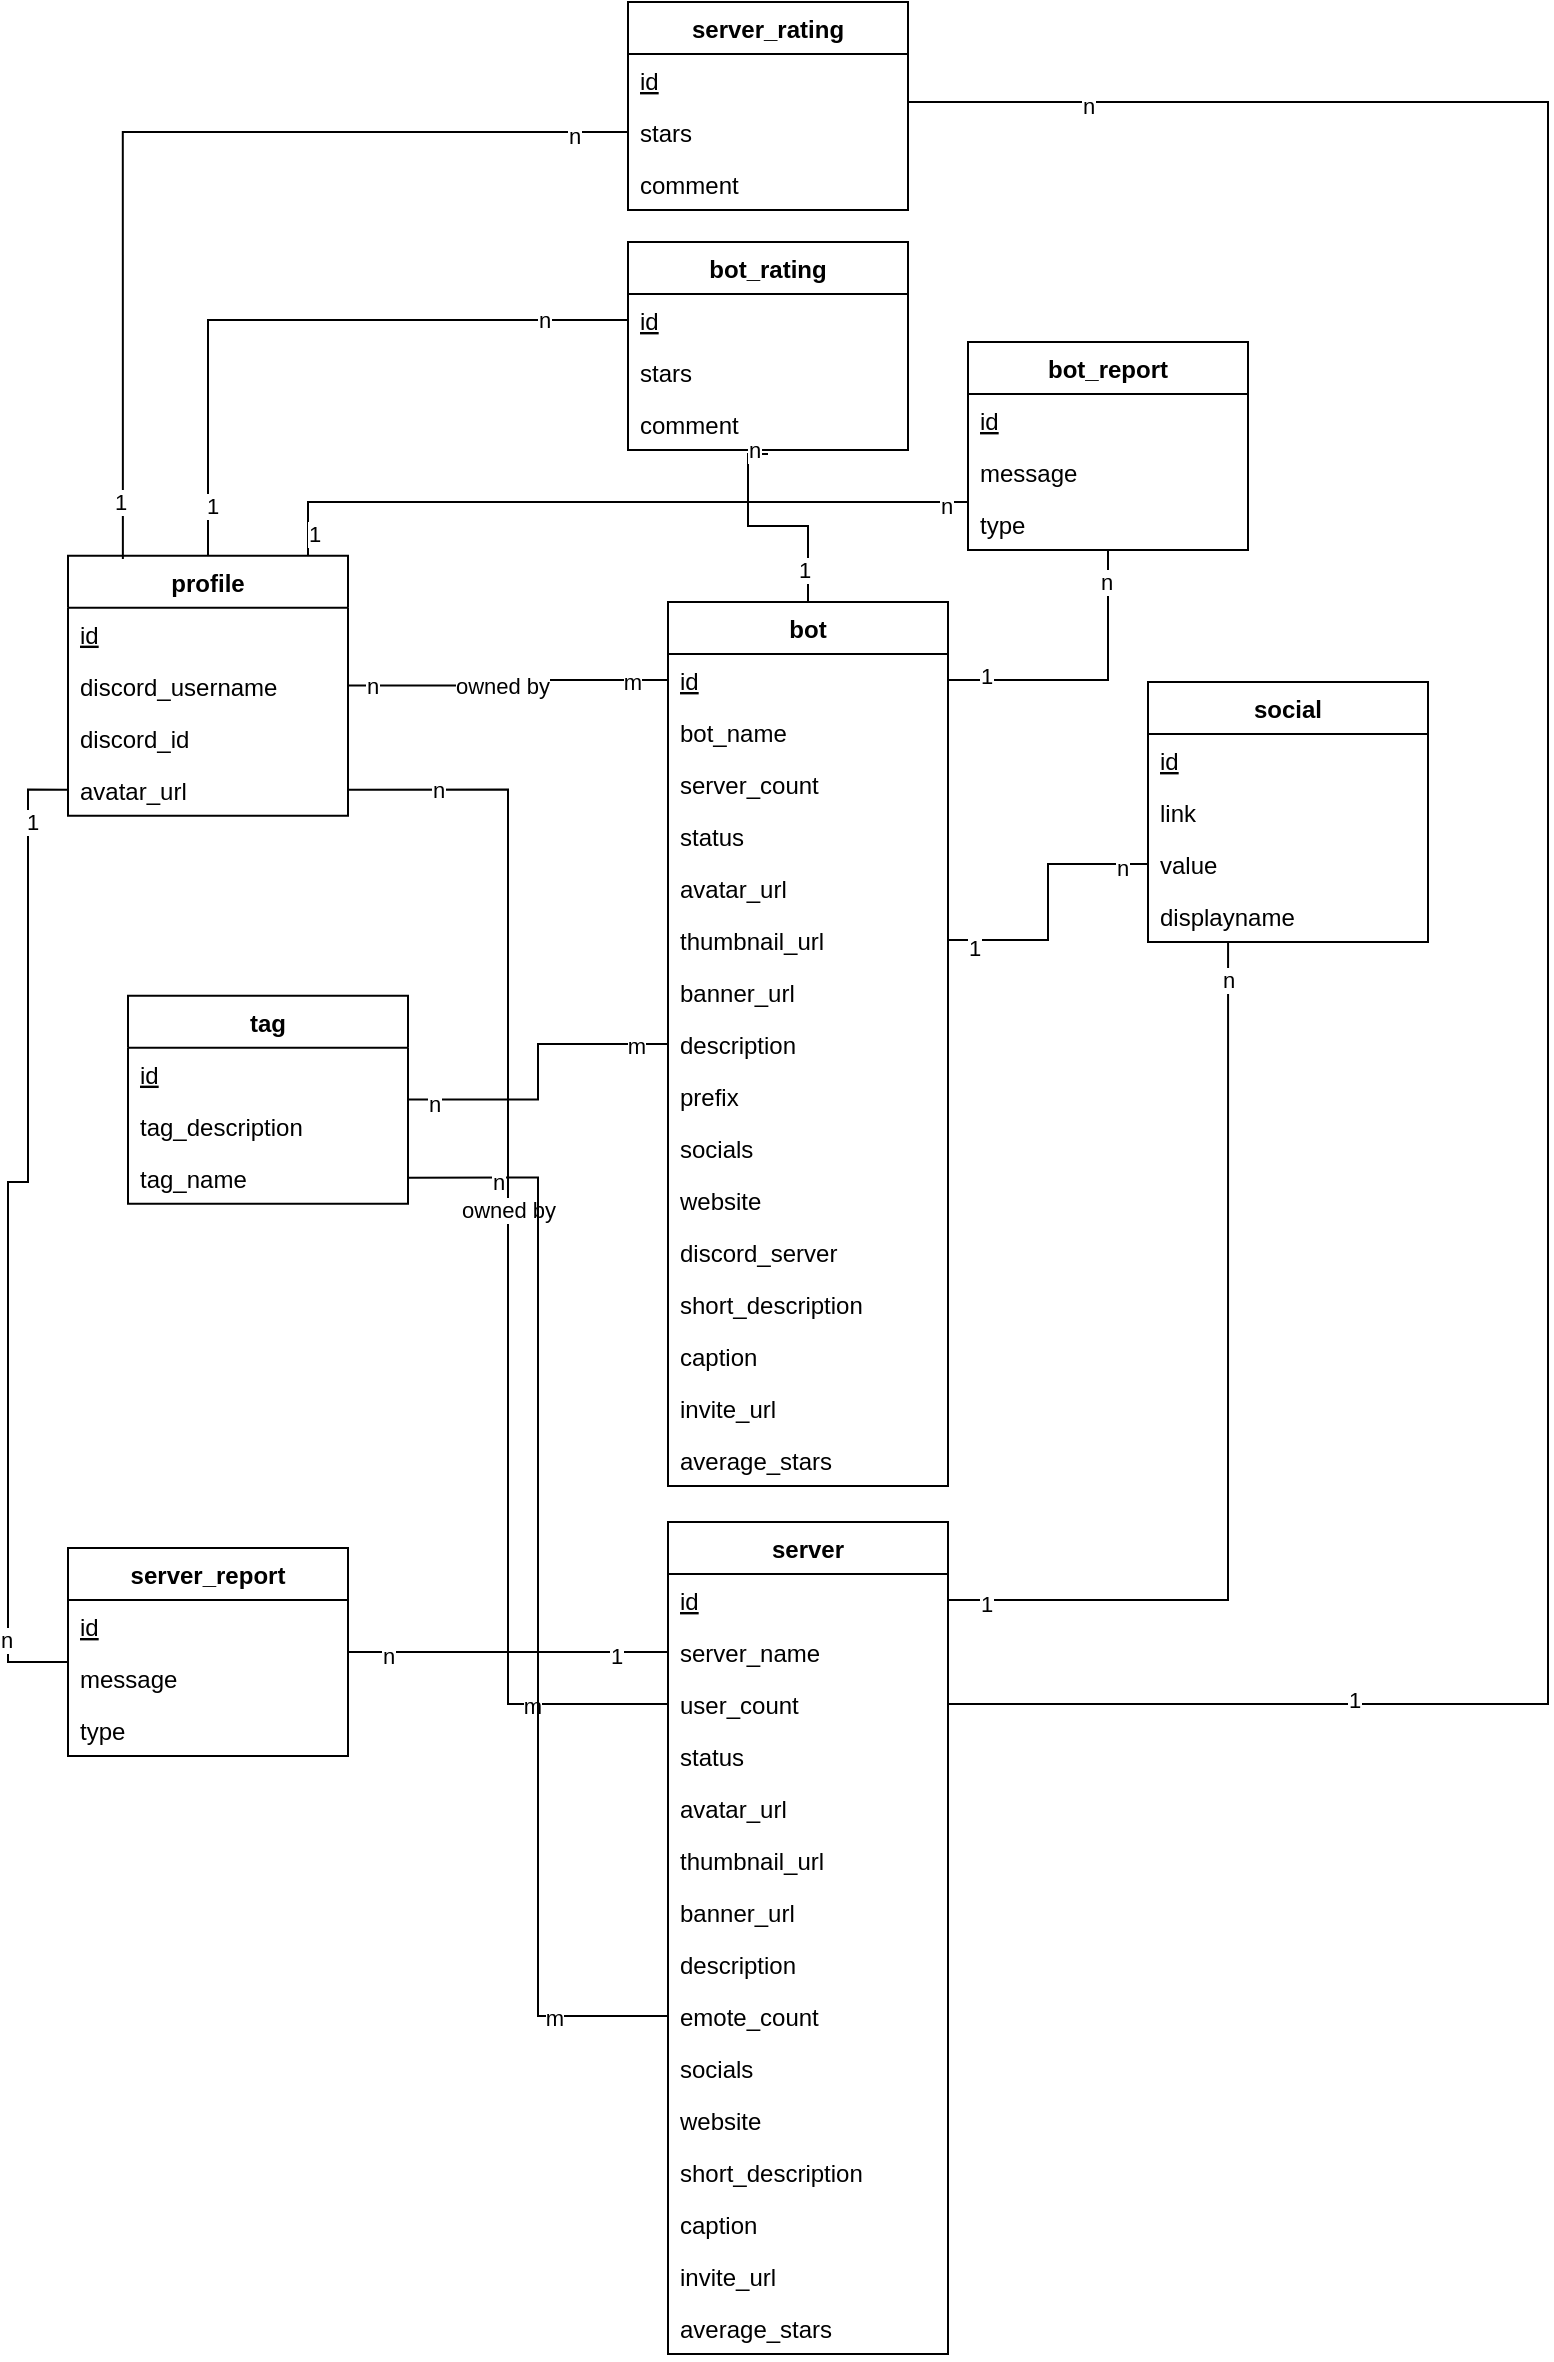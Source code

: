 <mxfile version="15.2.9" type="github">
  <diagram id="oJqH9KeON94rzS-JV_Ko" name="Page-1">
    <mxGraphModel dx="2012" dy="1804" grid="1" gridSize="10" guides="1" tooltips="1" connect="1" arrows="1" fold="1" page="1" pageScale="1" pageWidth="827" pageHeight="1169" math="0" shadow="0">
      <root>
        <mxCell id="0" />
        <mxCell id="1" parent="0" />
        <mxCell id="oSaAgq6Hwu3Bm1o5uhBx-1" value="bot" style="swimlane;fontStyle=1;childLayout=stackLayout;horizontal=1;startSize=26;fillColor=none;horizontalStack=0;resizeParent=1;resizeParentMax=0;resizeLast=0;collapsible=1;marginBottom=0;" parent="1" vertex="1">
          <mxGeometry x="320" y="120" width="140" height="442" as="geometry" />
        </mxCell>
        <mxCell id="oSaAgq6Hwu3Bm1o5uhBx-4" value="id" style="text;strokeColor=none;fillColor=none;align=left;verticalAlign=top;spacingLeft=4;spacingRight=4;overflow=hidden;rotatable=0;points=[[0,0.5],[1,0.5]];portConstraint=eastwest;fontStyle=4" parent="oSaAgq6Hwu3Bm1o5uhBx-1" vertex="1">
          <mxGeometry y="26" width="140" height="26" as="geometry" />
        </mxCell>
        <mxCell id="oSaAgq6Hwu3Bm1o5uhBx-2" value="bot_name" style="text;strokeColor=none;fillColor=none;align=left;verticalAlign=top;spacingLeft=4;spacingRight=4;overflow=hidden;rotatable=0;points=[[0,0.5],[1,0.5]];portConstraint=eastwest;" parent="oSaAgq6Hwu3Bm1o5uhBx-1" vertex="1">
          <mxGeometry y="52" width="140" height="26" as="geometry" />
        </mxCell>
        <mxCell id="oSaAgq6Hwu3Bm1o5uhBx-3" value="server_count" style="text;strokeColor=none;fillColor=none;align=left;verticalAlign=top;spacingLeft=4;spacingRight=4;overflow=hidden;rotatable=0;points=[[0,0.5],[1,0.5]];portConstraint=eastwest;" parent="oSaAgq6Hwu3Bm1o5uhBx-1" vertex="1">
          <mxGeometry y="78" width="140" height="26" as="geometry" />
        </mxCell>
        <mxCell id="oSaAgq6Hwu3Bm1o5uhBx-5" value="status" style="text;strokeColor=none;fillColor=none;align=left;verticalAlign=top;spacingLeft=4;spacingRight=4;overflow=hidden;rotatable=0;points=[[0,0.5],[1,0.5]];portConstraint=eastwest;" parent="oSaAgq6Hwu3Bm1o5uhBx-1" vertex="1">
          <mxGeometry y="104" width="140" height="26" as="geometry" />
        </mxCell>
        <mxCell id="oSaAgq6Hwu3Bm1o5uhBx-7" value="avatar_url" style="text;strokeColor=none;fillColor=none;align=left;verticalAlign=top;spacingLeft=4;spacingRight=4;overflow=hidden;rotatable=0;points=[[0,0.5],[1,0.5]];portConstraint=eastwest;" parent="oSaAgq6Hwu3Bm1o5uhBx-1" vertex="1">
          <mxGeometry y="130" width="140" height="26" as="geometry" />
        </mxCell>
        <mxCell id="oSaAgq6Hwu3Bm1o5uhBx-8" value="thumbnail_url" style="text;strokeColor=none;fillColor=none;align=left;verticalAlign=top;spacingLeft=4;spacingRight=4;overflow=hidden;rotatable=0;points=[[0,0.5],[1,0.5]];portConstraint=eastwest;" parent="oSaAgq6Hwu3Bm1o5uhBx-1" vertex="1">
          <mxGeometry y="156" width="140" height="26" as="geometry" />
        </mxCell>
        <mxCell id="oSaAgq6Hwu3Bm1o5uhBx-9" value="banner_url" style="text;strokeColor=none;fillColor=none;align=left;verticalAlign=top;spacingLeft=4;spacingRight=4;overflow=hidden;rotatable=0;points=[[0,0.5],[1,0.5]];portConstraint=eastwest;" parent="oSaAgq6Hwu3Bm1o5uhBx-1" vertex="1">
          <mxGeometry y="182" width="140" height="26" as="geometry" />
        </mxCell>
        <mxCell id="oSaAgq6Hwu3Bm1o5uhBx-10" value="description" style="text;strokeColor=none;fillColor=none;align=left;verticalAlign=top;spacingLeft=4;spacingRight=4;overflow=hidden;rotatable=0;points=[[0,0.5],[1,0.5]];portConstraint=eastwest;" parent="oSaAgq6Hwu3Bm1o5uhBx-1" vertex="1">
          <mxGeometry y="208" width="140" height="26" as="geometry" />
        </mxCell>
        <mxCell id="oSaAgq6Hwu3Bm1o5uhBx-11" value="prefix" style="text;strokeColor=none;fillColor=none;align=left;verticalAlign=top;spacingLeft=4;spacingRight=4;overflow=hidden;rotatable=0;points=[[0,0.5],[1,0.5]];portConstraint=eastwest;" parent="oSaAgq6Hwu3Bm1o5uhBx-1" vertex="1">
          <mxGeometry y="234" width="140" height="26" as="geometry" />
        </mxCell>
        <mxCell id="oSaAgq6Hwu3Bm1o5uhBx-13" value="socials" style="text;strokeColor=none;fillColor=none;align=left;verticalAlign=top;spacingLeft=4;spacingRight=4;overflow=hidden;rotatable=0;points=[[0,0.5],[1,0.5]];portConstraint=eastwest;" parent="oSaAgq6Hwu3Bm1o5uhBx-1" vertex="1">
          <mxGeometry y="260" width="140" height="26" as="geometry" />
        </mxCell>
        <mxCell id="oSaAgq6Hwu3Bm1o5uhBx-14" value="website" style="text;strokeColor=none;fillColor=none;align=left;verticalAlign=top;spacingLeft=4;spacingRight=4;overflow=hidden;rotatable=0;points=[[0,0.5],[1,0.5]];portConstraint=eastwest;" parent="oSaAgq6Hwu3Bm1o5uhBx-1" vertex="1">
          <mxGeometry y="286" width="140" height="26" as="geometry" />
        </mxCell>
        <mxCell id="oSaAgq6Hwu3Bm1o5uhBx-15" value="discord_server" style="text;strokeColor=none;fillColor=none;align=left;verticalAlign=top;spacingLeft=4;spacingRight=4;overflow=hidden;rotatable=0;points=[[0,0.5],[1,0.5]];portConstraint=eastwest;" parent="oSaAgq6Hwu3Bm1o5uhBx-1" vertex="1">
          <mxGeometry y="312" width="140" height="26" as="geometry" />
        </mxCell>
        <mxCell id="oSaAgq6Hwu3Bm1o5uhBx-16" value="short_description" style="text;strokeColor=none;fillColor=none;align=left;verticalAlign=top;spacingLeft=4;spacingRight=4;overflow=hidden;rotatable=0;points=[[0,0.5],[1,0.5]];portConstraint=eastwest;" parent="oSaAgq6Hwu3Bm1o5uhBx-1" vertex="1">
          <mxGeometry y="338" width="140" height="26" as="geometry" />
        </mxCell>
        <mxCell id="oSaAgq6Hwu3Bm1o5uhBx-17" value="caption" style="text;strokeColor=none;fillColor=none;align=left;verticalAlign=top;spacingLeft=4;spacingRight=4;overflow=hidden;rotatable=0;points=[[0,0.5],[1,0.5]];portConstraint=eastwest;" parent="oSaAgq6Hwu3Bm1o5uhBx-1" vertex="1">
          <mxGeometry y="364" width="140" height="26" as="geometry" />
        </mxCell>
        <mxCell id="oSaAgq6Hwu3Bm1o5uhBx-26" value="invite_url" style="text;strokeColor=none;fillColor=none;align=left;verticalAlign=top;spacingLeft=4;spacingRight=4;overflow=hidden;rotatable=0;points=[[0,0.5],[1,0.5]];portConstraint=eastwest;" parent="oSaAgq6Hwu3Bm1o5uhBx-1" vertex="1">
          <mxGeometry y="390" width="140" height="26" as="geometry" />
        </mxCell>
        <mxCell id="oSaAgq6Hwu3Bm1o5uhBx-56" value="average_stars" style="text;strokeColor=none;fillColor=none;align=left;verticalAlign=top;spacingLeft=4;spacingRight=4;overflow=hidden;rotatable=0;points=[[0,0.5],[1,0.5]];portConstraint=eastwest;" parent="oSaAgq6Hwu3Bm1o5uhBx-1" vertex="1">
          <mxGeometry y="416" width="140" height="26" as="geometry" />
        </mxCell>
        <mxCell id="oSaAgq6Hwu3Bm1o5uhBx-27" value="tag" style="swimlane;fontStyle=1;childLayout=stackLayout;horizontal=1;startSize=26;fillColor=none;horizontalStack=0;resizeParent=1;resizeParentMax=0;resizeLast=0;collapsible=1;marginBottom=0;" parent="1" vertex="1">
          <mxGeometry x="50" y="316.82" width="140" height="104" as="geometry" />
        </mxCell>
        <mxCell id="oSaAgq6Hwu3Bm1o5uhBx-28" value="id" style="text;strokeColor=none;fillColor=none;align=left;verticalAlign=top;spacingLeft=4;spacingRight=4;overflow=hidden;rotatable=0;points=[[0,0.5],[1,0.5]];portConstraint=eastwest;fontStyle=4" parent="oSaAgq6Hwu3Bm1o5uhBx-27" vertex="1">
          <mxGeometry y="26" width="140" height="26" as="geometry" />
        </mxCell>
        <mxCell id="oSaAgq6Hwu3Bm1o5uhBx-29" value="tag_description" style="text;strokeColor=none;fillColor=none;align=left;verticalAlign=top;spacingLeft=4;spacingRight=4;overflow=hidden;rotatable=0;points=[[0,0.5],[1,0.5]];portConstraint=eastwest;" parent="oSaAgq6Hwu3Bm1o5uhBx-27" vertex="1">
          <mxGeometry y="52" width="140" height="26" as="geometry" />
        </mxCell>
        <mxCell id="oSaAgq6Hwu3Bm1o5uhBx-30" value="tag_name" style="text;strokeColor=none;fillColor=none;align=left;verticalAlign=top;spacingLeft=4;spacingRight=4;overflow=hidden;rotatable=0;points=[[0,0.5],[1,0.5]];portConstraint=eastwest;" parent="oSaAgq6Hwu3Bm1o5uhBx-27" vertex="1">
          <mxGeometry y="78" width="140" height="26" as="geometry" />
        </mxCell>
        <mxCell id="oSaAgq6Hwu3Bm1o5uhBx-31" style="edgeStyle=orthogonalEdgeStyle;rounded=0;orthogonalLoop=1;jettySize=auto;html=1;endArrow=none;endFill=0;" parent="1" source="oSaAgq6Hwu3Bm1o5uhBx-27" target="oSaAgq6Hwu3Bm1o5uhBx-1" edge="1">
          <mxGeometry relative="1" as="geometry" />
        </mxCell>
        <mxCell id="oSaAgq6Hwu3Bm1o5uhBx-32" value="n" style="edgeLabel;html=1;align=center;verticalAlign=middle;resizable=0;points=[];" parent="oSaAgq6Hwu3Bm1o5uhBx-31" vertex="1" connectable="0">
          <mxGeometry x="-0.838" y="-2" relative="1" as="geometry">
            <mxPoint as="offset" />
          </mxGeometry>
        </mxCell>
        <mxCell id="oSaAgq6Hwu3Bm1o5uhBx-33" value="m" style="edgeLabel;html=1;align=center;verticalAlign=middle;resizable=0;points=[];" parent="oSaAgq6Hwu3Bm1o5uhBx-31" vertex="1" connectable="0">
          <mxGeometry x="0.791" y="-1" relative="1" as="geometry">
            <mxPoint as="offset" />
          </mxGeometry>
        </mxCell>
        <mxCell id="oSaAgq6Hwu3Bm1o5uhBx-39" style="edgeStyle=orthogonalEdgeStyle;rounded=0;orthogonalLoop=1;jettySize=auto;html=1;endArrow=none;endFill=0;" parent="1" source="oSaAgq6Hwu3Bm1o5uhBx-34" target="oSaAgq6Hwu3Bm1o5uhBx-4" edge="1">
          <mxGeometry relative="1" as="geometry" />
        </mxCell>
        <mxCell id="oSaAgq6Hwu3Bm1o5uhBx-40" value="n" style="edgeLabel;html=1;align=center;verticalAlign=middle;resizable=0;points=[];" parent="oSaAgq6Hwu3Bm1o5uhBx-39" vertex="1" connectable="0">
          <mxGeometry x="-0.856" relative="1" as="geometry">
            <mxPoint as="offset" />
          </mxGeometry>
        </mxCell>
        <mxCell id="oSaAgq6Hwu3Bm1o5uhBx-42" value="owned by" style="edgeLabel;html=1;align=center;verticalAlign=middle;resizable=0;points=[];" parent="oSaAgq6Hwu3Bm1o5uhBx-39" vertex="1" connectable="0">
          <mxGeometry x="-0.06" relative="1" as="geometry">
            <mxPoint as="offset" />
          </mxGeometry>
        </mxCell>
        <mxCell id="oSaAgq6Hwu3Bm1o5uhBx-43" value="m" style="edgeLabel;html=1;align=center;verticalAlign=middle;resizable=0;points=[];" parent="oSaAgq6Hwu3Bm1o5uhBx-39" vertex="1" connectable="0">
          <mxGeometry x="0.779" y="-1" relative="1" as="geometry">
            <mxPoint as="offset" />
          </mxGeometry>
        </mxCell>
        <mxCell id="oSaAgq6Hwu3Bm1o5uhBx-34" value="profile" style="swimlane;fontStyle=1;childLayout=stackLayout;horizontal=1;startSize=26;fillColor=none;horizontalStack=0;resizeParent=1;resizeParentMax=0;resizeLast=0;collapsible=1;marginBottom=0;" parent="1" vertex="1">
          <mxGeometry x="20" y="96.82" width="140" height="130" as="geometry" />
        </mxCell>
        <mxCell id="oSaAgq6Hwu3Bm1o5uhBx-35" value="id" style="text;strokeColor=none;fillColor=none;align=left;verticalAlign=top;spacingLeft=4;spacingRight=4;overflow=hidden;rotatable=0;points=[[0,0.5],[1,0.5]];portConstraint=eastwest;fontStyle=4" parent="oSaAgq6Hwu3Bm1o5uhBx-34" vertex="1">
          <mxGeometry y="26" width="140" height="26" as="geometry" />
        </mxCell>
        <mxCell id="oSaAgq6Hwu3Bm1o5uhBx-36" value="discord_username" style="text;strokeColor=none;fillColor=none;align=left;verticalAlign=top;spacingLeft=4;spacingRight=4;overflow=hidden;rotatable=0;points=[[0,0.5],[1,0.5]];portConstraint=eastwest;" parent="oSaAgq6Hwu3Bm1o5uhBx-34" vertex="1">
          <mxGeometry y="52" width="140" height="26" as="geometry" />
        </mxCell>
        <mxCell id="oSaAgq6Hwu3Bm1o5uhBx-37" value="discord_id" style="text;strokeColor=none;fillColor=none;align=left;verticalAlign=top;spacingLeft=4;spacingRight=4;overflow=hidden;rotatable=0;points=[[0,0.5],[1,0.5]];portConstraint=eastwest;" parent="oSaAgq6Hwu3Bm1o5uhBx-34" vertex="1">
          <mxGeometry y="78" width="140" height="26" as="geometry" />
        </mxCell>
        <mxCell id="oSaAgq6Hwu3Bm1o5uhBx-38" value="avatar_url" style="text;strokeColor=none;fillColor=none;align=left;verticalAlign=top;spacingLeft=4;spacingRight=4;overflow=hidden;rotatable=0;points=[[0,0.5],[1,0.5]];portConstraint=eastwest;" parent="oSaAgq6Hwu3Bm1o5uhBx-34" vertex="1">
          <mxGeometry y="104" width="140" height="26" as="geometry" />
        </mxCell>
        <mxCell id="oSaAgq6Hwu3Bm1o5uhBx-45" value="bot_rating" style="swimlane;fontStyle=1;childLayout=stackLayout;horizontal=1;startSize=26;fillColor=none;horizontalStack=0;resizeParent=1;resizeParentMax=0;resizeLast=0;collapsible=1;marginBottom=0;" parent="1" vertex="1">
          <mxGeometry x="300" y="-60" width="140" height="104" as="geometry" />
        </mxCell>
        <mxCell id="oSaAgq6Hwu3Bm1o5uhBx-46" value="id" style="text;strokeColor=none;fillColor=none;align=left;verticalAlign=top;spacingLeft=4;spacingRight=4;overflow=hidden;rotatable=0;points=[[0,0.5],[1,0.5]];portConstraint=eastwest;fontStyle=4" parent="oSaAgq6Hwu3Bm1o5uhBx-45" vertex="1">
          <mxGeometry y="26" width="140" height="26" as="geometry" />
        </mxCell>
        <mxCell id="oSaAgq6Hwu3Bm1o5uhBx-47" value="stars" style="text;strokeColor=none;fillColor=none;align=left;verticalAlign=top;spacingLeft=4;spacingRight=4;overflow=hidden;rotatable=0;points=[[0,0.5],[1,0.5]];portConstraint=eastwest;" parent="oSaAgq6Hwu3Bm1o5uhBx-45" vertex="1">
          <mxGeometry y="52" width="140" height="26" as="geometry" />
        </mxCell>
        <mxCell id="oSaAgq6Hwu3Bm1o5uhBx-62" value="comment" style="text;strokeColor=none;fillColor=none;align=left;verticalAlign=top;spacingLeft=4;spacingRight=4;overflow=hidden;rotatable=0;points=[[0,0.5],[1,0.5]];portConstraint=eastwest;" parent="oSaAgq6Hwu3Bm1o5uhBx-45" vertex="1">
          <mxGeometry y="78" width="140" height="26" as="geometry" />
        </mxCell>
        <mxCell id="oSaAgq6Hwu3Bm1o5uhBx-50" style="edgeStyle=orthogonalEdgeStyle;rounded=0;orthogonalLoop=1;jettySize=auto;html=1;endArrow=none;endFill=0;" parent="1" source="oSaAgq6Hwu3Bm1o5uhBx-46" target="oSaAgq6Hwu3Bm1o5uhBx-34" edge="1">
          <mxGeometry relative="1" as="geometry" />
        </mxCell>
        <mxCell id="oSaAgq6Hwu3Bm1o5uhBx-54" value="1" style="edgeLabel;html=1;align=center;verticalAlign=middle;resizable=0;points=[];" parent="oSaAgq6Hwu3Bm1o5uhBx-50" vertex="1" connectable="0">
          <mxGeometry x="0.85" y="2" relative="1" as="geometry">
            <mxPoint as="offset" />
          </mxGeometry>
        </mxCell>
        <mxCell id="oSaAgq6Hwu3Bm1o5uhBx-55" value="n" style="edgeLabel;html=1;align=center;verticalAlign=middle;resizable=0;points=[];" parent="oSaAgq6Hwu3Bm1o5uhBx-50" vertex="1" connectable="0">
          <mxGeometry x="-0.741" relative="1" as="geometry">
            <mxPoint as="offset" />
          </mxGeometry>
        </mxCell>
        <mxCell id="oSaAgq6Hwu3Bm1o5uhBx-51" style="edgeStyle=orthogonalEdgeStyle;rounded=0;orthogonalLoop=1;jettySize=auto;html=1;endArrow=none;endFill=0;exitX=0.5;exitY=1.077;exitDx=0;exitDy=0;exitPerimeter=0;" parent="1" source="oSaAgq6Hwu3Bm1o5uhBx-62" target="oSaAgq6Hwu3Bm1o5uhBx-1" edge="1">
          <mxGeometry relative="1" as="geometry">
            <Array as="points">
              <mxPoint x="360" y="46" />
              <mxPoint x="360" y="82" />
              <mxPoint x="390" y="82" />
            </Array>
          </mxGeometry>
        </mxCell>
        <mxCell id="oSaAgq6Hwu3Bm1o5uhBx-52" value="n" style="edgeLabel;html=1;align=center;verticalAlign=middle;resizable=0;points=[];" parent="oSaAgq6Hwu3Bm1o5uhBx-51" vertex="1" connectable="0">
          <mxGeometry x="-0.874" y="-2" relative="1" as="geometry">
            <mxPoint as="offset" />
          </mxGeometry>
        </mxCell>
        <mxCell id="oSaAgq6Hwu3Bm1o5uhBx-53" value="1" style="edgeLabel;html=1;align=center;verticalAlign=middle;resizable=0;points=[];" parent="oSaAgq6Hwu3Bm1o5uhBx-51" vertex="1" connectable="0">
          <mxGeometry x="0.714" y="-2" relative="1" as="geometry">
            <mxPoint as="offset" />
          </mxGeometry>
        </mxCell>
        <mxCell id="9Tovifo14oGmOTe0SGpn-1" value="server" style="swimlane;fontStyle=1;childLayout=stackLayout;horizontal=1;startSize=26;fillColor=none;horizontalStack=0;resizeParent=1;resizeParentMax=0;resizeLast=0;collapsible=1;marginBottom=0;" vertex="1" parent="1">
          <mxGeometry x="320" y="580" width="140" height="416" as="geometry" />
        </mxCell>
        <mxCell id="9Tovifo14oGmOTe0SGpn-2" value="id" style="text;strokeColor=none;fillColor=none;align=left;verticalAlign=top;spacingLeft=4;spacingRight=4;overflow=hidden;rotatable=0;points=[[0,0.5],[1,0.5]];portConstraint=eastwest;fontStyle=4" vertex="1" parent="9Tovifo14oGmOTe0SGpn-1">
          <mxGeometry y="26" width="140" height="26" as="geometry" />
        </mxCell>
        <mxCell id="9Tovifo14oGmOTe0SGpn-3" value="server_name" style="text;strokeColor=none;fillColor=none;align=left;verticalAlign=top;spacingLeft=4;spacingRight=4;overflow=hidden;rotatable=0;points=[[0,0.5],[1,0.5]];portConstraint=eastwest;" vertex="1" parent="9Tovifo14oGmOTe0SGpn-1">
          <mxGeometry y="52" width="140" height="26" as="geometry" />
        </mxCell>
        <mxCell id="9Tovifo14oGmOTe0SGpn-4" value="user_count" style="text;strokeColor=none;fillColor=none;align=left;verticalAlign=top;spacingLeft=4;spacingRight=4;overflow=hidden;rotatable=0;points=[[0,0.5],[1,0.5]];portConstraint=eastwest;" vertex="1" parent="9Tovifo14oGmOTe0SGpn-1">
          <mxGeometry y="78" width="140" height="26" as="geometry" />
        </mxCell>
        <mxCell id="9Tovifo14oGmOTe0SGpn-5" value="status" style="text;strokeColor=none;fillColor=none;align=left;verticalAlign=top;spacingLeft=4;spacingRight=4;overflow=hidden;rotatable=0;points=[[0,0.5],[1,0.5]];portConstraint=eastwest;" vertex="1" parent="9Tovifo14oGmOTe0SGpn-1">
          <mxGeometry y="104" width="140" height="26" as="geometry" />
        </mxCell>
        <mxCell id="9Tovifo14oGmOTe0SGpn-6" value="avatar_url" style="text;strokeColor=none;fillColor=none;align=left;verticalAlign=top;spacingLeft=4;spacingRight=4;overflow=hidden;rotatable=0;points=[[0,0.5],[1,0.5]];portConstraint=eastwest;" vertex="1" parent="9Tovifo14oGmOTe0SGpn-1">
          <mxGeometry y="130" width="140" height="26" as="geometry" />
        </mxCell>
        <mxCell id="9Tovifo14oGmOTe0SGpn-7" value="thumbnail_url" style="text;strokeColor=none;fillColor=none;align=left;verticalAlign=top;spacingLeft=4;spacingRight=4;overflow=hidden;rotatable=0;points=[[0,0.5],[1,0.5]];portConstraint=eastwest;" vertex="1" parent="9Tovifo14oGmOTe0SGpn-1">
          <mxGeometry y="156" width="140" height="26" as="geometry" />
        </mxCell>
        <mxCell id="9Tovifo14oGmOTe0SGpn-8" value="banner_url" style="text;strokeColor=none;fillColor=none;align=left;verticalAlign=top;spacingLeft=4;spacingRight=4;overflow=hidden;rotatable=0;points=[[0,0.5],[1,0.5]];portConstraint=eastwest;" vertex="1" parent="9Tovifo14oGmOTe0SGpn-1">
          <mxGeometry y="182" width="140" height="26" as="geometry" />
        </mxCell>
        <mxCell id="9Tovifo14oGmOTe0SGpn-9" value="description" style="text;strokeColor=none;fillColor=none;align=left;verticalAlign=top;spacingLeft=4;spacingRight=4;overflow=hidden;rotatable=0;points=[[0,0.5],[1,0.5]];portConstraint=eastwest;" vertex="1" parent="9Tovifo14oGmOTe0SGpn-1">
          <mxGeometry y="208" width="140" height="26" as="geometry" />
        </mxCell>
        <mxCell id="9Tovifo14oGmOTe0SGpn-10" value="emote_count" style="text;strokeColor=none;fillColor=none;align=left;verticalAlign=top;spacingLeft=4;spacingRight=4;overflow=hidden;rotatable=0;points=[[0,0.5],[1,0.5]];portConstraint=eastwest;" vertex="1" parent="9Tovifo14oGmOTe0SGpn-1">
          <mxGeometry y="234" width="140" height="26" as="geometry" />
        </mxCell>
        <mxCell id="9Tovifo14oGmOTe0SGpn-11" value="socials" style="text;strokeColor=none;fillColor=none;align=left;verticalAlign=top;spacingLeft=4;spacingRight=4;overflow=hidden;rotatable=0;points=[[0,0.5],[1,0.5]];portConstraint=eastwest;" vertex="1" parent="9Tovifo14oGmOTe0SGpn-1">
          <mxGeometry y="260" width="140" height="26" as="geometry" />
        </mxCell>
        <mxCell id="9Tovifo14oGmOTe0SGpn-12" value="website" style="text;strokeColor=none;fillColor=none;align=left;verticalAlign=top;spacingLeft=4;spacingRight=4;overflow=hidden;rotatable=0;points=[[0,0.5],[1,0.5]];portConstraint=eastwest;" vertex="1" parent="9Tovifo14oGmOTe0SGpn-1">
          <mxGeometry y="286" width="140" height="26" as="geometry" />
        </mxCell>
        <mxCell id="9Tovifo14oGmOTe0SGpn-14" value="short_description" style="text;strokeColor=none;fillColor=none;align=left;verticalAlign=top;spacingLeft=4;spacingRight=4;overflow=hidden;rotatable=0;points=[[0,0.5],[1,0.5]];portConstraint=eastwest;" vertex="1" parent="9Tovifo14oGmOTe0SGpn-1">
          <mxGeometry y="312" width="140" height="26" as="geometry" />
        </mxCell>
        <mxCell id="9Tovifo14oGmOTe0SGpn-15" value="caption" style="text;strokeColor=none;fillColor=none;align=left;verticalAlign=top;spacingLeft=4;spacingRight=4;overflow=hidden;rotatable=0;points=[[0,0.5],[1,0.5]];portConstraint=eastwest;" vertex="1" parent="9Tovifo14oGmOTe0SGpn-1">
          <mxGeometry y="338" width="140" height="26" as="geometry" />
        </mxCell>
        <mxCell id="9Tovifo14oGmOTe0SGpn-16" value="invite_url" style="text;strokeColor=none;fillColor=none;align=left;verticalAlign=top;spacingLeft=4;spacingRight=4;overflow=hidden;rotatable=0;points=[[0,0.5],[1,0.5]];portConstraint=eastwest;" vertex="1" parent="9Tovifo14oGmOTe0SGpn-1">
          <mxGeometry y="364" width="140" height="26" as="geometry" />
        </mxCell>
        <mxCell id="9Tovifo14oGmOTe0SGpn-17" value="average_stars" style="text;strokeColor=none;fillColor=none;align=left;verticalAlign=top;spacingLeft=4;spacingRight=4;overflow=hidden;rotatable=0;points=[[0,0.5],[1,0.5]];portConstraint=eastwest;" vertex="1" parent="9Tovifo14oGmOTe0SGpn-1">
          <mxGeometry y="390" width="140" height="26" as="geometry" />
        </mxCell>
        <mxCell id="9Tovifo14oGmOTe0SGpn-18" style="edgeStyle=orthogonalEdgeStyle;rounded=0;orthogonalLoop=1;jettySize=auto;html=1;endArrow=none;endFill=0;" edge="1" parent="1" source="9Tovifo14oGmOTe0SGpn-39" target="9Tovifo14oGmOTe0SGpn-4">
          <mxGeometry relative="1" as="geometry">
            <mxPoint x="590" y="-110" as="sourcePoint" />
            <mxPoint x="714" y="151.0" as="targetPoint" />
            <Array as="points">
              <mxPoint x="760" y="-130" />
              <mxPoint x="760" y="671" />
            </Array>
          </mxGeometry>
        </mxCell>
        <mxCell id="9Tovifo14oGmOTe0SGpn-19" value="n" style="edgeLabel;html=1;align=center;verticalAlign=middle;resizable=0;points=[];" vertex="1" connectable="0" parent="9Tovifo14oGmOTe0SGpn-18">
          <mxGeometry x="-0.874" y="-2" relative="1" as="geometry">
            <mxPoint as="offset" />
          </mxGeometry>
        </mxCell>
        <mxCell id="9Tovifo14oGmOTe0SGpn-20" value="1" style="edgeLabel;html=1;align=center;verticalAlign=middle;resizable=0;points=[];" vertex="1" connectable="0" parent="9Tovifo14oGmOTe0SGpn-18">
          <mxGeometry x="0.714" y="-2" relative="1" as="geometry">
            <mxPoint as="offset" />
          </mxGeometry>
        </mxCell>
        <mxCell id="9Tovifo14oGmOTe0SGpn-21" style="edgeStyle=orthogonalEdgeStyle;rounded=0;orthogonalLoop=1;jettySize=auto;html=1;endArrow=none;endFill=0;exitX=1;exitY=0.5;exitDx=0;exitDy=0;" edge="1" parent="1" source="oSaAgq6Hwu3Bm1o5uhBx-38" target="9Tovifo14oGmOTe0SGpn-4">
          <mxGeometry relative="1" as="geometry">
            <mxPoint x="190" y="446.0" as="sourcePoint" />
            <mxPoint x="404" y="460" as="targetPoint" />
          </mxGeometry>
        </mxCell>
        <mxCell id="9Tovifo14oGmOTe0SGpn-22" value="n" style="edgeLabel;html=1;align=center;verticalAlign=middle;resizable=0;points=[];" vertex="1" connectable="0" parent="9Tovifo14oGmOTe0SGpn-21">
          <mxGeometry x="-0.856" relative="1" as="geometry">
            <mxPoint as="offset" />
          </mxGeometry>
        </mxCell>
        <mxCell id="9Tovifo14oGmOTe0SGpn-23" value="owned by" style="edgeLabel;html=1;align=center;verticalAlign=middle;resizable=0;points=[];" vertex="1" connectable="0" parent="9Tovifo14oGmOTe0SGpn-21">
          <mxGeometry x="-0.06" relative="1" as="geometry">
            <mxPoint as="offset" />
          </mxGeometry>
        </mxCell>
        <mxCell id="9Tovifo14oGmOTe0SGpn-24" value="m" style="edgeLabel;html=1;align=center;verticalAlign=middle;resizable=0;points=[];" vertex="1" connectable="0" parent="9Tovifo14oGmOTe0SGpn-21">
          <mxGeometry x="0.779" y="-1" relative="1" as="geometry">
            <mxPoint as="offset" />
          </mxGeometry>
        </mxCell>
        <mxCell id="9Tovifo14oGmOTe0SGpn-25" style="edgeStyle=orthogonalEdgeStyle;rounded=0;orthogonalLoop=1;jettySize=auto;html=1;endArrow=none;endFill=0;exitX=1;exitY=0.5;exitDx=0;exitDy=0;" edge="1" parent="1" source="oSaAgq6Hwu3Bm1o5uhBx-30" target="9Tovifo14oGmOTe0SGpn-10">
          <mxGeometry relative="1" as="geometry">
            <mxPoint x="240" y="601" as="sourcePoint" />
            <mxPoint x="424" y="590" as="targetPoint" />
          </mxGeometry>
        </mxCell>
        <mxCell id="9Tovifo14oGmOTe0SGpn-26" value="n" style="edgeLabel;html=1;align=center;verticalAlign=middle;resizable=0;points=[];" vertex="1" connectable="0" parent="9Tovifo14oGmOTe0SGpn-25">
          <mxGeometry x="-0.838" y="-2" relative="1" as="geometry">
            <mxPoint as="offset" />
          </mxGeometry>
        </mxCell>
        <mxCell id="9Tovifo14oGmOTe0SGpn-27" value="m" style="edgeLabel;html=1;align=center;verticalAlign=middle;resizable=0;points=[];" vertex="1" connectable="0" parent="9Tovifo14oGmOTe0SGpn-25">
          <mxGeometry x="0.791" y="-1" relative="1" as="geometry">
            <mxPoint as="offset" />
          </mxGeometry>
        </mxCell>
        <mxCell id="9Tovifo14oGmOTe0SGpn-28" value="social" style="swimlane;fontStyle=1;childLayout=stackLayout;horizontal=1;startSize=26;fillColor=none;horizontalStack=0;resizeParent=1;resizeParentMax=0;resizeLast=0;collapsible=1;marginBottom=0;" vertex="1" parent="1">
          <mxGeometry x="560" y="160" width="140" height="130" as="geometry" />
        </mxCell>
        <mxCell id="9Tovifo14oGmOTe0SGpn-29" value="id" style="text;strokeColor=none;fillColor=none;align=left;verticalAlign=top;spacingLeft=4;spacingRight=4;overflow=hidden;rotatable=0;points=[[0,0.5],[1,0.5]];portConstraint=eastwest;fontStyle=4" vertex="1" parent="9Tovifo14oGmOTe0SGpn-28">
          <mxGeometry y="26" width="140" height="26" as="geometry" />
        </mxCell>
        <mxCell id="9Tovifo14oGmOTe0SGpn-30" value="link" style="text;strokeColor=none;fillColor=none;align=left;verticalAlign=top;spacingLeft=4;spacingRight=4;overflow=hidden;rotatable=0;points=[[0,0.5],[1,0.5]];portConstraint=eastwest;" vertex="1" parent="9Tovifo14oGmOTe0SGpn-28">
          <mxGeometry y="52" width="140" height="26" as="geometry" />
        </mxCell>
        <mxCell id="9Tovifo14oGmOTe0SGpn-31" value="value" style="text;strokeColor=none;fillColor=none;align=left;verticalAlign=top;spacingLeft=4;spacingRight=4;overflow=hidden;rotatable=0;points=[[0,0.5],[1,0.5]];portConstraint=eastwest;" vertex="1" parent="9Tovifo14oGmOTe0SGpn-28">
          <mxGeometry y="78" width="140" height="26" as="geometry" />
        </mxCell>
        <mxCell id="9Tovifo14oGmOTe0SGpn-32" value="displayname" style="text;strokeColor=none;fillColor=none;align=left;verticalAlign=top;spacingLeft=4;spacingRight=4;overflow=hidden;rotatable=0;points=[[0,0.5],[1,0.5]];portConstraint=eastwest;" vertex="1" parent="9Tovifo14oGmOTe0SGpn-28">
          <mxGeometry y="104" width="140" height="26" as="geometry" />
        </mxCell>
        <mxCell id="9Tovifo14oGmOTe0SGpn-33" style="edgeStyle=orthogonalEdgeStyle;rounded=0;orthogonalLoop=1;jettySize=auto;html=1;exitX=1;exitY=0.5;exitDx=0;exitDy=0;endArrow=none;endFill=0;" edge="1" parent="1" source="oSaAgq6Hwu3Bm1o5uhBx-8" target="9Tovifo14oGmOTe0SGpn-31">
          <mxGeometry relative="1" as="geometry" />
        </mxCell>
        <mxCell id="9Tovifo14oGmOTe0SGpn-34" value="1" style="edgeLabel;html=1;align=center;verticalAlign=middle;resizable=0;points=[];" vertex="1" connectable="0" parent="9Tovifo14oGmOTe0SGpn-33">
          <mxGeometry x="-0.819" y="-4" relative="1" as="geometry">
            <mxPoint as="offset" />
          </mxGeometry>
        </mxCell>
        <mxCell id="9Tovifo14oGmOTe0SGpn-35" value="n" style="edgeLabel;html=1;align=center;verticalAlign=middle;resizable=0;points=[];" vertex="1" connectable="0" parent="9Tovifo14oGmOTe0SGpn-33">
          <mxGeometry x="0.807" y="-2" relative="1" as="geometry">
            <mxPoint as="offset" />
          </mxGeometry>
        </mxCell>
        <mxCell id="9Tovifo14oGmOTe0SGpn-36" style="edgeStyle=orthogonalEdgeStyle;rounded=0;orthogonalLoop=1;jettySize=auto;html=1;exitX=1;exitY=0.5;exitDx=0;exitDy=0;entryX=0.286;entryY=1;entryDx=0;entryDy=0;entryPerimeter=0;endArrow=none;endFill=0;" edge="1" parent="1" source="9Tovifo14oGmOTe0SGpn-2" target="9Tovifo14oGmOTe0SGpn-32">
          <mxGeometry relative="1" as="geometry" />
        </mxCell>
        <mxCell id="9Tovifo14oGmOTe0SGpn-37" value="1" style="edgeLabel;html=1;align=center;verticalAlign=middle;resizable=0;points=[];" vertex="1" connectable="0" parent="9Tovifo14oGmOTe0SGpn-36">
          <mxGeometry x="-0.922" y="-2" relative="1" as="geometry">
            <mxPoint as="offset" />
          </mxGeometry>
        </mxCell>
        <mxCell id="9Tovifo14oGmOTe0SGpn-38" value="n" style="edgeLabel;html=1;align=center;verticalAlign=middle;resizable=0;points=[];" vertex="1" connectable="0" parent="9Tovifo14oGmOTe0SGpn-36">
          <mxGeometry x="0.918" relative="1" as="geometry">
            <mxPoint as="offset" />
          </mxGeometry>
        </mxCell>
        <mxCell id="9Tovifo14oGmOTe0SGpn-39" value="server_rating" style="swimlane;fontStyle=1;childLayout=stackLayout;horizontal=1;startSize=26;fillColor=none;horizontalStack=0;resizeParent=1;resizeParentMax=0;resizeLast=0;collapsible=1;marginBottom=0;" vertex="1" parent="1">
          <mxGeometry x="300" y="-180" width="140" height="104" as="geometry" />
        </mxCell>
        <mxCell id="9Tovifo14oGmOTe0SGpn-40" value="id" style="text;strokeColor=none;fillColor=none;align=left;verticalAlign=top;spacingLeft=4;spacingRight=4;overflow=hidden;rotatable=0;points=[[0,0.5],[1,0.5]];portConstraint=eastwest;fontStyle=4" vertex="1" parent="9Tovifo14oGmOTe0SGpn-39">
          <mxGeometry y="26" width="140" height="26" as="geometry" />
        </mxCell>
        <mxCell id="9Tovifo14oGmOTe0SGpn-41" value="stars" style="text;strokeColor=none;fillColor=none;align=left;verticalAlign=top;spacingLeft=4;spacingRight=4;overflow=hidden;rotatable=0;points=[[0,0.5],[1,0.5]];portConstraint=eastwest;" vertex="1" parent="9Tovifo14oGmOTe0SGpn-39">
          <mxGeometry y="52" width="140" height="26" as="geometry" />
        </mxCell>
        <mxCell id="9Tovifo14oGmOTe0SGpn-42" value="comment" style="text;strokeColor=none;fillColor=none;align=left;verticalAlign=top;spacingLeft=4;spacingRight=4;overflow=hidden;rotatable=0;points=[[0,0.5],[1,0.5]];portConstraint=eastwest;" vertex="1" parent="9Tovifo14oGmOTe0SGpn-39">
          <mxGeometry y="78" width="140" height="26" as="geometry" />
        </mxCell>
        <mxCell id="9Tovifo14oGmOTe0SGpn-43" style="edgeStyle=orthogonalEdgeStyle;rounded=0;orthogonalLoop=1;jettySize=auto;html=1;exitX=0;exitY=0.5;exitDx=0;exitDy=0;entryX=0.196;entryY=0.013;entryDx=0;entryDy=0;entryPerimeter=0;endArrow=none;endFill=0;" edge="1" parent="1" source="9Tovifo14oGmOTe0SGpn-41" target="oSaAgq6Hwu3Bm1o5uhBx-34">
          <mxGeometry relative="1" as="geometry" />
        </mxCell>
        <mxCell id="9Tovifo14oGmOTe0SGpn-44" value="n" style="edgeLabel;html=1;align=center;verticalAlign=middle;resizable=0;points=[];" vertex="1" connectable="0" parent="9Tovifo14oGmOTe0SGpn-43">
          <mxGeometry x="-0.882" y="2" relative="1" as="geometry">
            <mxPoint as="offset" />
          </mxGeometry>
        </mxCell>
        <mxCell id="9Tovifo14oGmOTe0SGpn-45" value="1" style="edgeLabel;html=1;align=center;verticalAlign=middle;resizable=0;points=[];" vertex="1" connectable="0" parent="9Tovifo14oGmOTe0SGpn-43">
          <mxGeometry x="0.878" y="-2" relative="1" as="geometry">
            <mxPoint as="offset" />
          </mxGeometry>
        </mxCell>
        <mxCell id="9Tovifo14oGmOTe0SGpn-50" style="edgeStyle=orthogonalEdgeStyle;rounded=0;orthogonalLoop=1;jettySize=auto;html=1;endArrow=none;endFill=0;" edge="1" parent="1" source="9Tovifo14oGmOTe0SGpn-46" target="oSaAgq6Hwu3Bm1o5uhBx-34">
          <mxGeometry relative="1" as="geometry">
            <Array as="points">
              <mxPoint x="520" y="68" />
              <mxPoint x="520" y="70" />
              <mxPoint x="140" y="70" />
            </Array>
          </mxGeometry>
        </mxCell>
        <mxCell id="9Tovifo14oGmOTe0SGpn-51" value="n" style="edgeLabel;html=1;align=center;verticalAlign=middle;resizable=0;points=[];" vertex="1" connectable="0" parent="9Tovifo14oGmOTe0SGpn-50">
          <mxGeometry x="-0.935" y="2" relative="1" as="geometry">
            <mxPoint as="offset" />
          </mxGeometry>
        </mxCell>
        <mxCell id="9Tovifo14oGmOTe0SGpn-52" value="1" style="edgeLabel;html=1;align=center;verticalAlign=middle;resizable=0;points=[];" vertex="1" connectable="0" parent="9Tovifo14oGmOTe0SGpn-50">
          <mxGeometry x="0.937" y="3" relative="1" as="geometry">
            <mxPoint as="offset" />
          </mxGeometry>
        </mxCell>
        <mxCell id="9Tovifo14oGmOTe0SGpn-53" style="edgeStyle=orthogonalEdgeStyle;rounded=0;orthogonalLoop=1;jettySize=auto;html=1;entryX=1;entryY=0.5;entryDx=0;entryDy=0;endArrow=none;endFill=0;" edge="1" parent="1" source="9Tovifo14oGmOTe0SGpn-46" target="oSaAgq6Hwu3Bm1o5uhBx-4">
          <mxGeometry relative="1" as="geometry" />
        </mxCell>
        <mxCell id="9Tovifo14oGmOTe0SGpn-54" value="1" style="edgeLabel;html=1;align=center;verticalAlign=middle;resizable=0;points=[];" vertex="1" connectable="0" parent="9Tovifo14oGmOTe0SGpn-53">
          <mxGeometry x="0.736" y="-2" relative="1" as="geometry">
            <mxPoint as="offset" />
          </mxGeometry>
        </mxCell>
        <mxCell id="9Tovifo14oGmOTe0SGpn-55" value="n" style="edgeLabel;html=1;align=center;verticalAlign=middle;resizable=0;points=[];" vertex="1" connectable="0" parent="9Tovifo14oGmOTe0SGpn-53">
          <mxGeometry x="-0.788" y="-1" relative="1" as="geometry">
            <mxPoint as="offset" />
          </mxGeometry>
        </mxCell>
        <mxCell id="9Tovifo14oGmOTe0SGpn-46" value="bot_report" style="swimlane;fontStyle=1;childLayout=stackLayout;horizontal=1;startSize=26;fillColor=none;horizontalStack=0;resizeParent=1;resizeParentMax=0;resizeLast=0;collapsible=1;marginBottom=0;" vertex="1" parent="1">
          <mxGeometry x="470" y="-10" width="140" height="104" as="geometry" />
        </mxCell>
        <mxCell id="9Tovifo14oGmOTe0SGpn-47" value="id" style="text;strokeColor=none;fillColor=none;align=left;verticalAlign=top;spacingLeft=4;spacingRight=4;overflow=hidden;rotatable=0;points=[[0,0.5],[1,0.5]];portConstraint=eastwest;fontStyle=4" vertex="1" parent="9Tovifo14oGmOTe0SGpn-46">
          <mxGeometry y="26" width="140" height="26" as="geometry" />
        </mxCell>
        <mxCell id="9Tovifo14oGmOTe0SGpn-48" value="message" style="text;strokeColor=none;fillColor=none;align=left;verticalAlign=top;spacingLeft=4;spacingRight=4;overflow=hidden;rotatable=0;points=[[0,0.5],[1,0.5]];portConstraint=eastwest;" vertex="1" parent="9Tovifo14oGmOTe0SGpn-46">
          <mxGeometry y="52" width="140" height="26" as="geometry" />
        </mxCell>
        <mxCell id="9Tovifo14oGmOTe0SGpn-49" value="type" style="text;strokeColor=none;fillColor=none;align=left;verticalAlign=top;spacingLeft=4;spacingRight=4;overflow=hidden;rotatable=0;points=[[0,0.5],[1,0.5]];portConstraint=eastwest;" vertex="1" parent="9Tovifo14oGmOTe0SGpn-46">
          <mxGeometry y="78" width="140" height="26" as="geometry" />
        </mxCell>
        <mxCell id="9Tovifo14oGmOTe0SGpn-60" style="edgeStyle=orthogonalEdgeStyle;rounded=0;orthogonalLoop=1;jettySize=auto;html=1;endArrow=none;endFill=0;" edge="1" parent="1" source="9Tovifo14oGmOTe0SGpn-56" target="9Tovifo14oGmOTe0SGpn-3">
          <mxGeometry relative="1" as="geometry" />
        </mxCell>
        <mxCell id="9Tovifo14oGmOTe0SGpn-61" value="n" style="edgeLabel;html=1;align=center;verticalAlign=middle;resizable=0;points=[];" vertex="1" connectable="0" parent="9Tovifo14oGmOTe0SGpn-60">
          <mxGeometry x="-0.75" y="-2" relative="1" as="geometry">
            <mxPoint as="offset" />
          </mxGeometry>
        </mxCell>
        <mxCell id="9Tovifo14oGmOTe0SGpn-62" value="1" style="edgeLabel;html=1;align=center;verticalAlign=middle;resizable=0;points=[];" vertex="1" connectable="0" parent="9Tovifo14oGmOTe0SGpn-60">
          <mxGeometry x="0.677" y="-2" relative="1" as="geometry">
            <mxPoint as="offset" />
          </mxGeometry>
        </mxCell>
        <mxCell id="9Tovifo14oGmOTe0SGpn-63" style="edgeStyle=orthogonalEdgeStyle;rounded=0;orthogonalLoop=1;jettySize=auto;html=1;entryX=0;entryY=0.5;entryDx=0;entryDy=0;endArrow=none;endFill=0;exitX=0;exitY=0.5;exitDx=0;exitDy=0;" edge="1" parent="1" source="9Tovifo14oGmOTe0SGpn-58" target="oSaAgq6Hwu3Bm1o5uhBx-38">
          <mxGeometry relative="1" as="geometry">
            <Array as="points">
              <mxPoint x="20" y="650" />
              <mxPoint x="-10" y="650" />
              <mxPoint x="-10" y="410" />
              <mxPoint y="410" />
              <mxPoint y="214" />
            </Array>
          </mxGeometry>
        </mxCell>
        <mxCell id="9Tovifo14oGmOTe0SGpn-64" value="n" style="edgeLabel;html=1;align=center;verticalAlign=middle;resizable=0;points=[];" vertex="1" connectable="0" parent="9Tovifo14oGmOTe0SGpn-63">
          <mxGeometry x="-0.804" y="1" relative="1" as="geometry">
            <mxPoint as="offset" />
          </mxGeometry>
        </mxCell>
        <mxCell id="9Tovifo14oGmOTe0SGpn-65" value="1" style="edgeLabel;html=1;align=center;verticalAlign=middle;resizable=0;points=[];" vertex="1" connectable="0" parent="9Tovifo14oGmOTe0SGpn-63">
          <mxGeometry x="0.856" y="-2" relative="1" as="geometry">
            <mxPoint as="offset" />
          </mxGeometry>
        </mxCell>
        <mxCell id="9Tovifo14oGmOTe0SGpn-56" value="server_report" style="swimlane;fontStyle=1;childLayout=stackLayout;horizontal=1;startSize=26;fillColor=none;horizontalStack=0;resizeParent=1;resizeParentMax=0;resizeLast=0;collapsible=1;marginBottom=0;" vertex="1" parent="1">
          <mxGeometry x="20" y="593" width="140" height="104" as="geometry" />
        </mxCell>
        <mxCell id="9Tovifo14oGmOTe0SGpn-57" value="id" style="text;strokeColor=none;fillColor=none;align=left;verticalAlign=top;spacingLeft=4;spacingRight=4;overflow=hidden;rotatable=0;points=[[0,0.5],[1,0.5]];portConstraint=eastwest;fontStyle=4" vertex="1" parent="9Tovifo14oGmOTe0SGpn-56">
          <mxGeometry y="26" width="140" height="26" as="geometry" />
        </mxCell>
        <mxCell id="9Tovifo14oGmOTe0SGpn-58" value="message" style="text;strokeColor=none;fillColor=none;align=left;verticalAlign=top;spacingLeft=4;spacingRight=4;overflow=hidden;rotatable=0;points=[[0,0.5],[1,0.5]];portConstraint=eastwest;" vertex="1" parent="9Tovifo14oGmOTe0SGpn-56">
          <mxGeometry y="52" width="140" height="26" as="geometry" />
        </mxCell>
        <mxCell id="9Tovifo14oGmOTe0SGpn-59" value="type" style="text;strokeColor=none;fillColor=none;align=left;verticalAlign=top;spacingLeft=4;spacingRight=4;overflow=hidden;rotatable=0;points=[[0,0.5],[1,0.5]];portConstraint=eastwest;" vertex="1" parent="9Tovifo14oGmOTe0SGpn-56">
          <mxGeometry y="78" width="140" height="26" as="geometry" />
        </mxCell>
      </root>
    </mxGraphModel>
  </diagram>
</mxfile>
